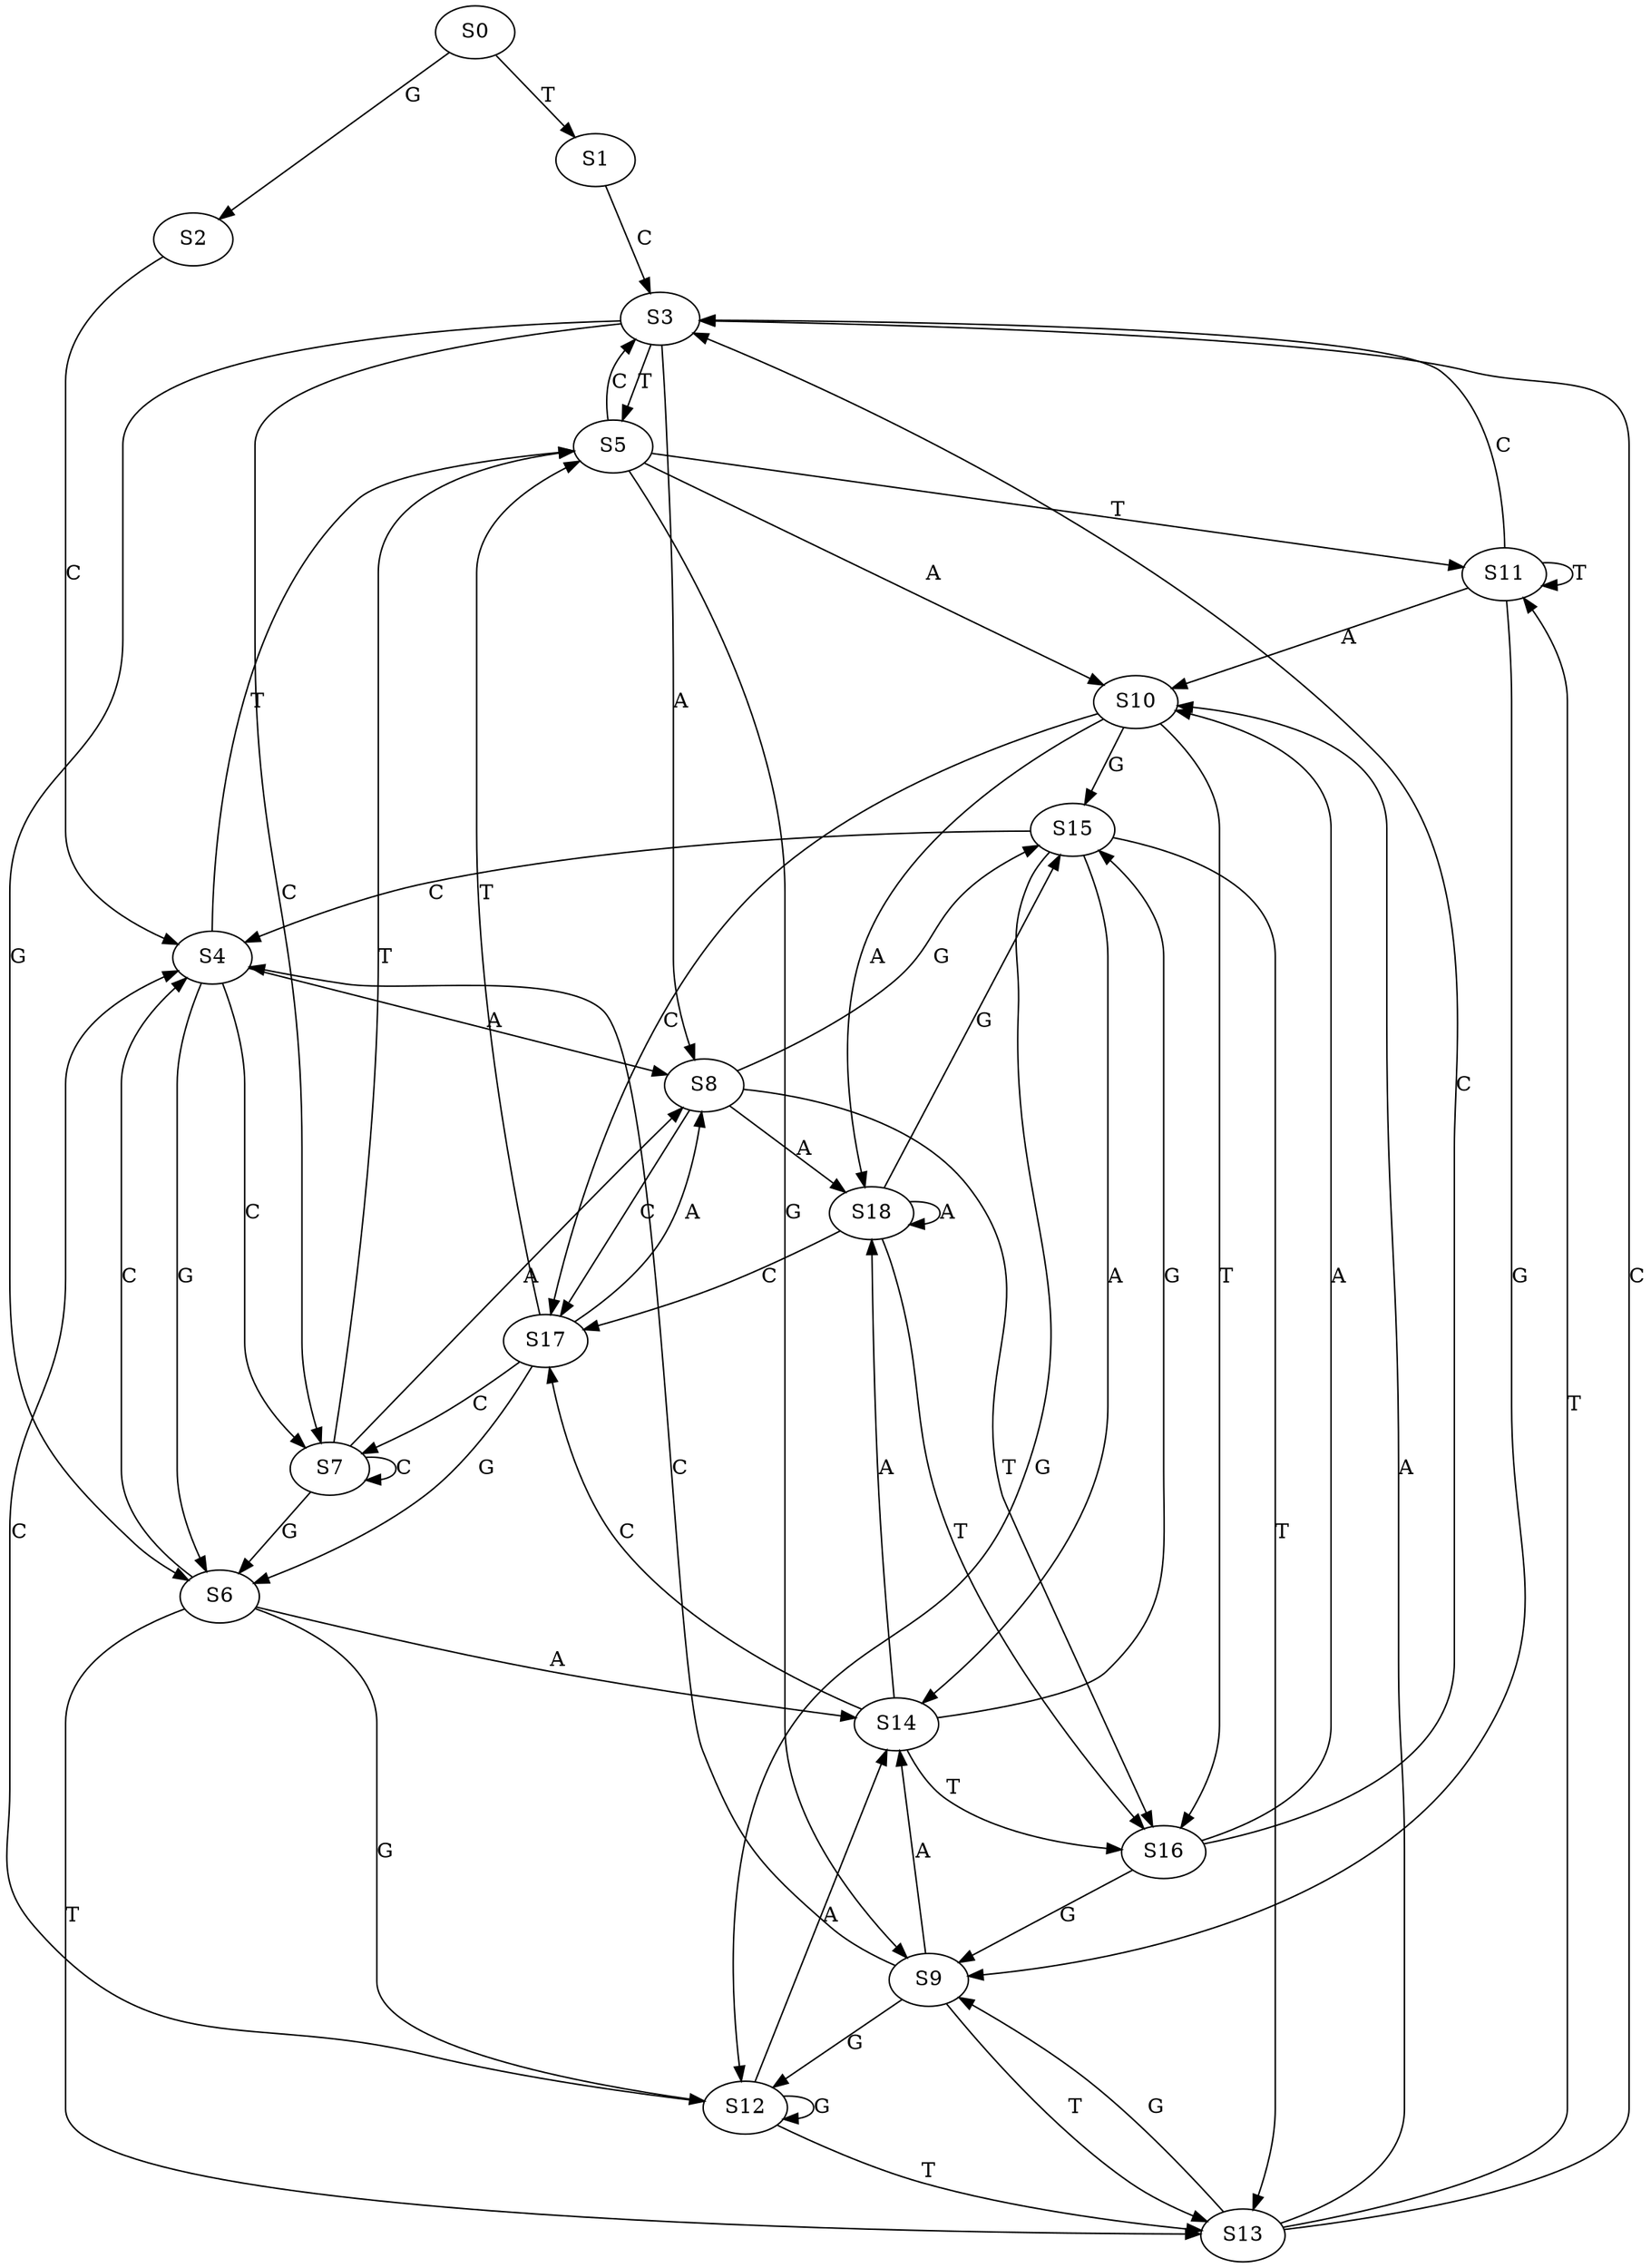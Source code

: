 strict digraph  {
	S0 -> S1 [ label = T ];
	S0 -> S2 [ label = G ];
	S1 -> S3 [ label = C ];
	S2 -> S4 [ label = C ];
	S3 -> S5 [ label = T ];
	S3 -> S6 [ label = G ];
	S3 -> S7 [ label = C ];
	S3 -> S8 [ label = A ];
	S4 -> S7 [ label = C ];
	S4 -> S5 [ label = T ];
	S4 -> S6 [ label = G ];
	S4 -> S8 [ label = A ];
	S5 -> S9 [ label = G ];
	S5 -> S3 [ label = C ];
	S5 -> S10 [ label = A ];
	S5 -> S11 [ label = T ];
	S6 -> S12 [ label = G ];
	S6 -> S13 [ label = T ];
	S6 -> S14 [ label = A ];
	S6 -> S4 [ label = C ];
	S7 -> S6 [ label = G ];
	S7 -> S7 [ label = C ];
	S7 -> S8 [ label = A ];
	S7 -> S5 [ label = T ];
	S8 -> S15 [ label = G ];
	S8 -> S16 [ label = T ];
	S8 -> S17 [ label = C ];
	S8 -> S18 [ label = A ];
	S9 -> S14 [ label = A ];
	S9 -> S13 [ label = T ];
	S9 -> S4 [ label = C ];
	S9 -> S12 [ label = G ];
	S10 -> S15 [ label = G ];
	S10 -> S16 [ label = T ];
	S10 -> S18 [ label = A ];
	S10 -> S17 [ label = C ];
	S11 -> S3 [ label = C ];
	S11 -> S10 [ label = A ];
	S11 -> S9 [ label = G ];
	S11 -> S11 [ label = T ];
	S12 -> S14 [ label = A ];
	S12 -> S13 [ label = T ];
	S12 -> S12 [ label = G ];
	S12 -> S4 [ label = C ];
	S13 -> S10 [ label = A ];
	S13 -> S3 [ label = C ];
	S13 -> S9 [ label = G ];
	S13 -> S11 [ label = T ];
	S14 -> S15 [ label = G ];
	S14 -> S18 [ label = A ];
	S14 -> S17 [ label = C ];
	S14 -> S16 [ label = T ];
	S15 -> S13 [ label = T ];
	S15 -> S12 [ label = G ];
	S15 -> S14 [ label = A ];
	S15 -> S4 [ label = C ];
	S16 -> S10 [ label = A ];
	S16 -> S3 [ label = C ];
	S16 -> S9 [ label = G ];
	S17 -> S8 [ label = A ];
	S17 -> S5 [ label = T ];
	S17 -> S7 [ label = C ];
	S17 -> S6 [ label = G ];
	S18 -> S16 [ label = T ];
	S18 -> S17 [ label = C ];
	S18 -> S15 [ label = G ];
	S18 -> S18 [ label = A ];
}
